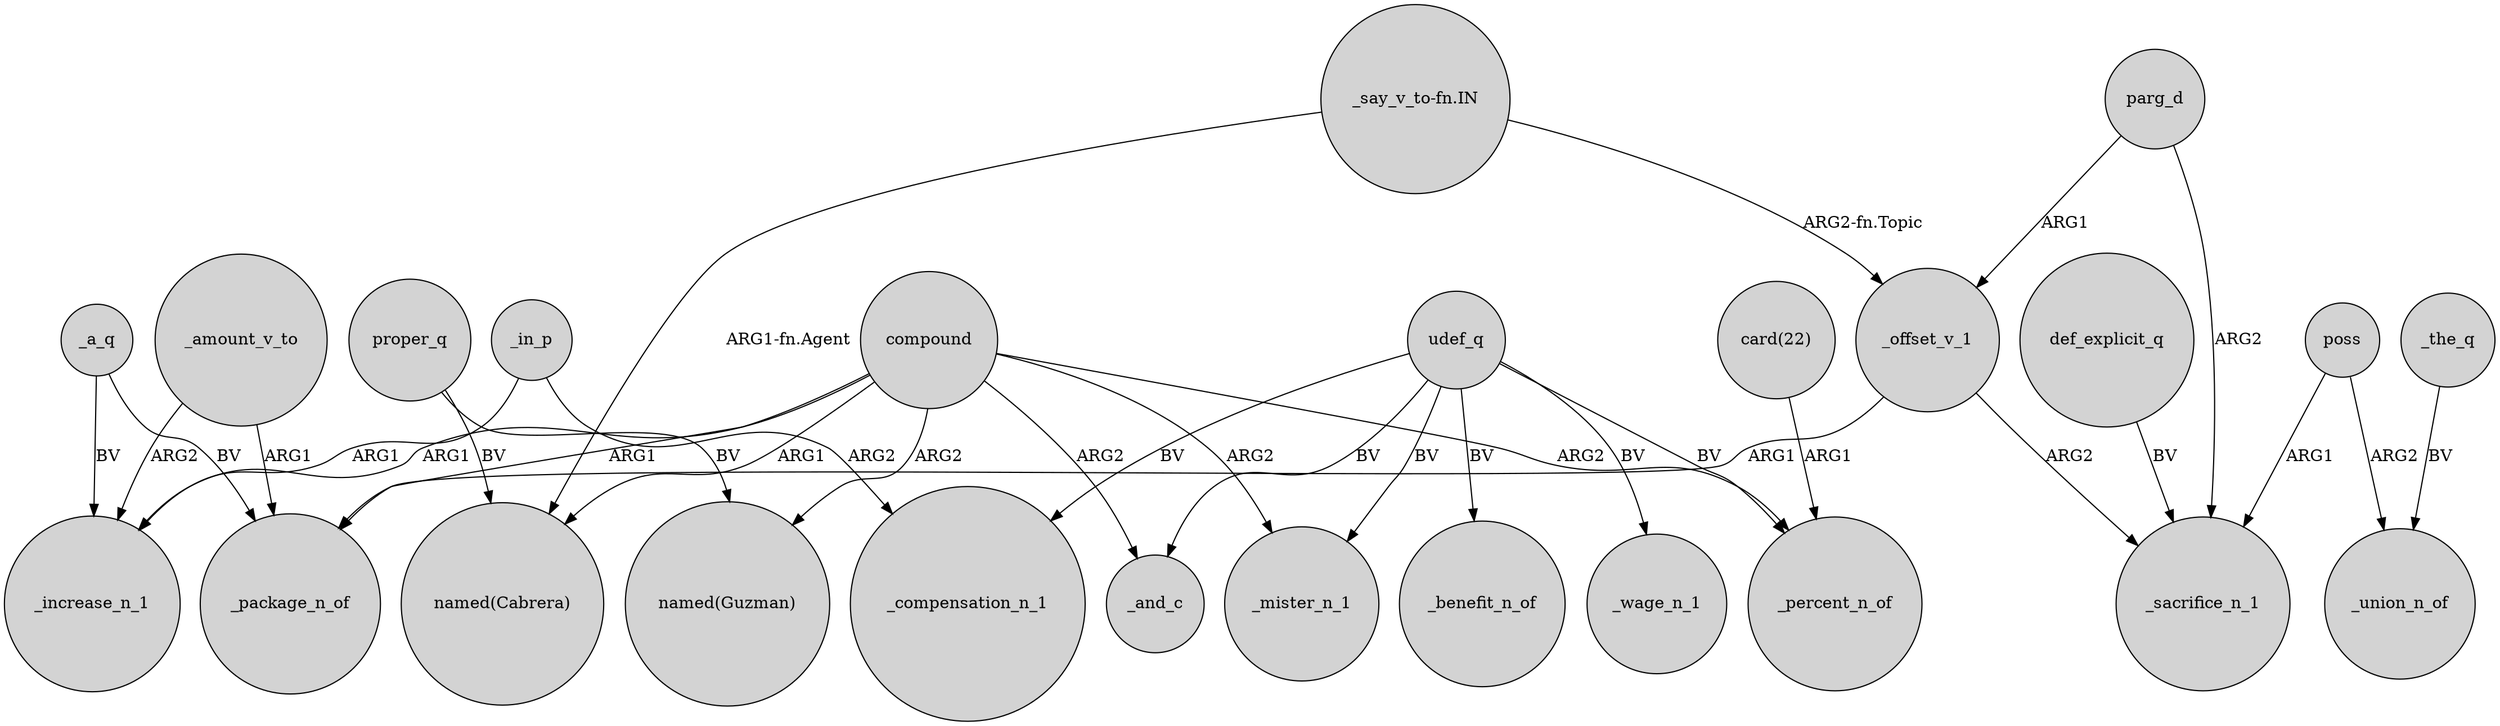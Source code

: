 digraph {
	node [shape=circle style=filled]
	_offset_v_1 -> _package_n_of [label=ARG1]
	parg_d -> _sacrifice_n_1 [label=ARG2]
	_a_q -> _increase_n_1 [label=BV]
	udef_q -> _compensation_n_1 [label=BV]
	udef_q -> _wage_n_1 [label=BV]
	proper_q -> "named(Guzman)" [label=BV]
	_amount_v_to -> _increase_n_1 [label=ARG2]
	compound -> _mister_n_1 [label=ARG2]
	_amount_v_to -> _package_n_of [label=ARG1]
	udef_q -> _mister_n_1 [label=BV]
	poss -> _sacrifice_n_1 [label=ARG1]
	_the_q -> _union_n_of [label=BV]
	poss -> _union_n_of [label=ARG2]
	compound -> _percent_n_of [label=ARG2]
	compound -> _package_n_of [label=ARG1]
	compound -> _and_c [label=ARG2]
	compound -> "named(Guzman)" [label=ARG2]
	compound -> "named(Cabrera)" [label=ARG1]
	_offset_v_1 -> _sacrifice_n_1 [label=ARG2]
	_a_q -> _package_n_of [label=BV]
	"_say_v_to-fn.IN" -> "named(Cabrera)" [label="ARG1-fn.Agent"]
	compound -> _increase_n_1 [label=ARG1]
	udef_q -> _percent_n_of [label=BV]
	"_say_v_to-fn.IN" -> _offset_v_1 [label="ARG2-fn.Topic"]
	udef_q -> _and_c [label=BV]
	parg_d -> _offset_v_1 [label=ARG1]
	udef_q -> _benefit_n_of [label=BV]
	"card(22)" -> _percent_n_of [label=ARG1]
	_in_p -> _increase_n_1 [label=ARG1]
	proper_q -> "named(Cabrera)" [label=BV]
	_in_p -> _compensation_n_1 [label=ARG2]
	def_explicit_q -> _sacrifice_n_1 [label=BV]
}

